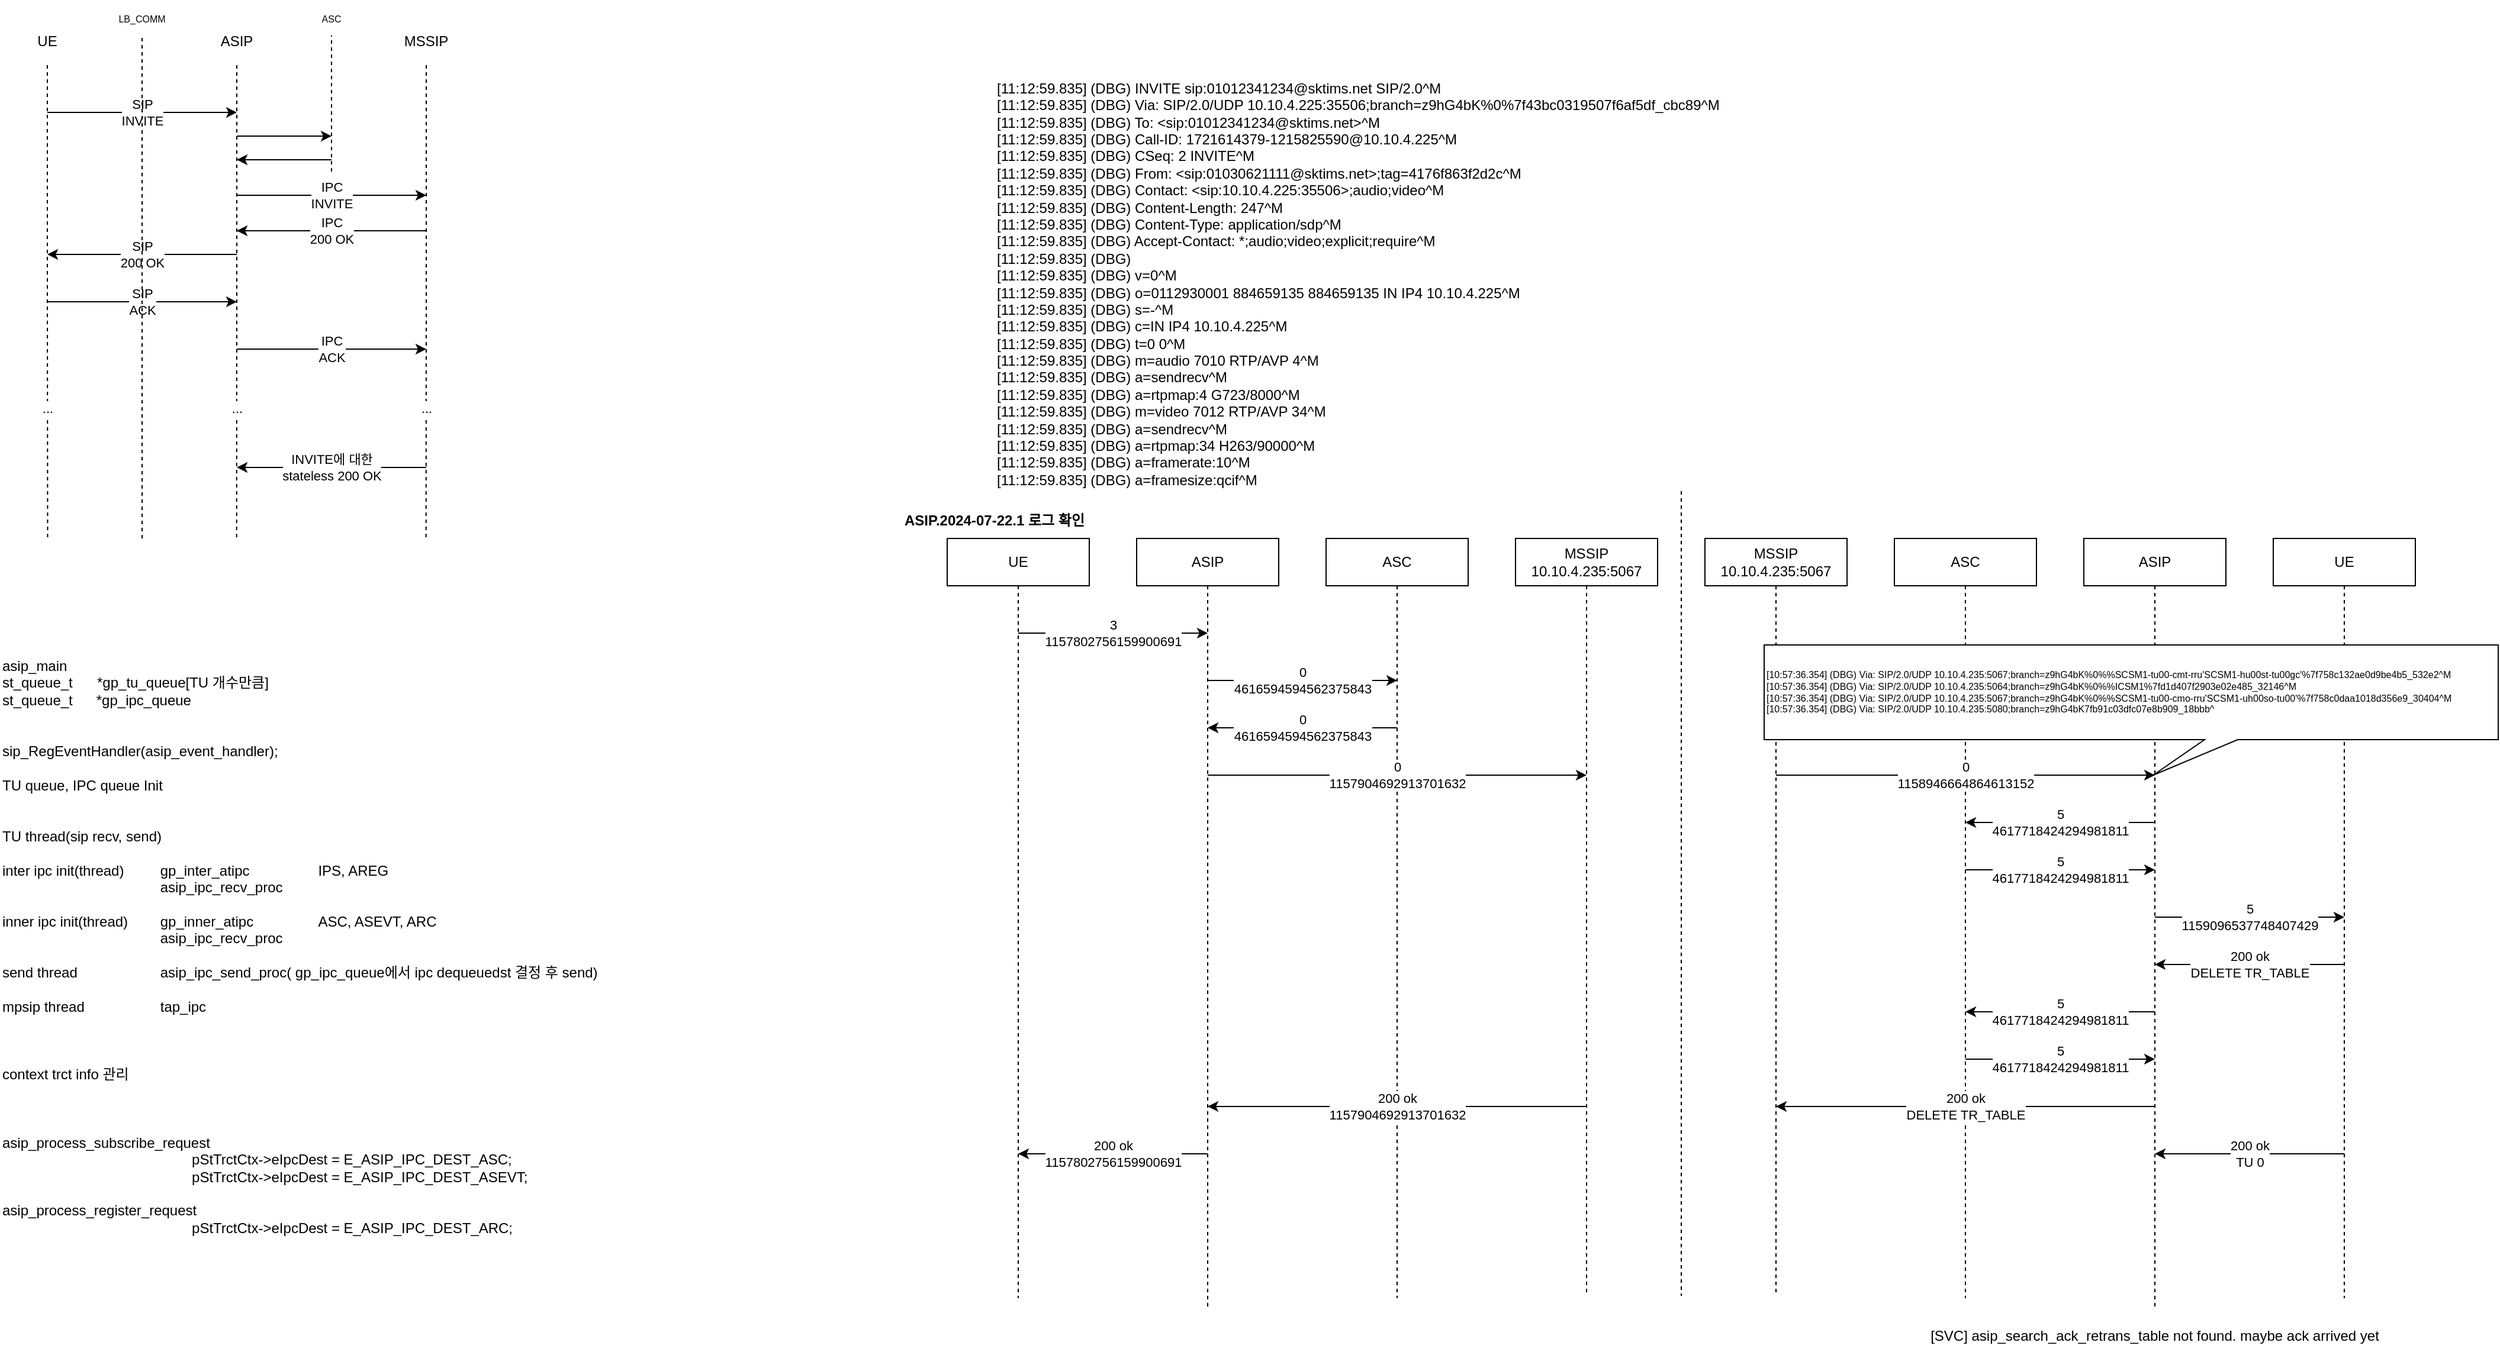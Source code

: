 <mxfile version="24.7.1" type="github">
  <diagram name="페이지-1" id="jERm6EU6h7SOklrPmQn_">
    <mxGraphModel dx="1509" dy="766" grid="1" gridSize="10" guides="1" tooltips="1" connect="1" arrows="1" fold="1" page="1" pageScale="1" pageWidth="827" pageHeight="1169" math="0" shadow="0">
      <root>
        <mxCell id="0" />
        <mxCell id="1" parent="0" />
        <mxCell id="-xxbEEyrpAm4luBftfxG-4" value="..." style="edgeStyle=orthogonalEdgeStyle;rounded=0;orthogonalLoop=1;jettySize=auto;html=1;exitX=0.5;exitY=1;exitDx=0;exitDy=0;dashed=1;endArrow=none;endFill=0;" parent="1" source="-xxbEEyrpAm4luBftfxG-1" edge="1">
          <mxGeometry x="0.451" relative="1" as="geometry">
            <mxPoint x="80.222" y="480" as="targetPoint" />
            <mxPoint as="offset" />
          </mxGeometry>
        </mxCell>
        <mxCell id="-xxbEEyrpAm4luBftfxG-1" value="UE" style="text;html=1;align=center;verticalAlign=middle;whiteSpace=wrap;rounded=0;" parent="1" vertex="1">
          <mxGeometry x="40" y="40" width="80" height="40" as="geometry" />
        </mxCell>
        <mxCell id="-xxbEEyrpAm4luBftfxG-2" value="ASIP" style="text;html=1;align=center;verticalAlign=middle;whiteSpace=wrap;rounded=0;" parent="1" vertex="1">
          <mxGeometry x="200" y="40" width="80" height="40" as="geometry" />
        </mxCell>
        <mxCell id="-xxbEEyrpAm4luBftfxG-3" value="MSSIP" style="text;html=1;align=center;verticalAlign=middle;whiteSpace=wrap;rounded=0;" parent="1" vertex="1">
          <mxGeometry x="360" y="40" width="80" height="40" as="geometry" />
        </mxCell>
        <mxCell id="-xxbEEyrpAm4luBftfxG-5" value="..." style="edgeStyle=orthogonalEdgeStyle;rounded=0;orthogonalLoop=1;jettySize=auto;html=1;exitX=0.5;exitY=1;exitDx=0;exitDy=0;dashed=1;endArrow=none;endFill=0;" parent="1" source="-xxbEEyrpAm4luBftfxG-2" edge="1">
          <mxGeometry x="0.451" relative="1" as="geometry">
            <mxPoint x="239.852" y="480" as="targetPoint" />
            <mxPoint x="239.63" y="80" as="sourcePoint" />
            <mxPoint as="offset" />
          </mxGeometry>
        </mxCell>
        <mxCell id="-xxbEEyrpAm4luBftfxG-6" value="..." style="edgeStyle=orthogonalEdgeStyle;rounded=0;orthogonalLoop=1;jettySize=auto;html=1;exitX=0.5;exitY=1;exitDx=0;exitDy=0;dashed=1;endArrow=none;endFill=0;" parent="1" source="-xxbEEyrpAm4luBftfxG-3" edge="1">
          <mxGeometry x="0.451" relative="1" as="geometry">
            <mxPoint x="399.852" y="480" as="targetPoint" />
            <mxPoint x="399.63" y="80" as="sourcePoint" />
            <mxPoint as="offset" />
          </mxGeometry>
        </mxCell>
        <mxCell id="-xxbEEyrpAm4luBftfxG-7" value="SIP&lt;div&gt;INVITE&lt;/div&gt;" style="endArrow=classic;html=1;rounded=0;" parent="1" edge="1">
          <mxGeometry width="50" height="50" relative="1" as="geometry">
            <mxPoint x="80" y="120" as="sourcePoint" />
            <mxPoint x="240" y="120" as="targetPoint" />
          </mxGeometry>
        </mxCell>
        <mxCell id="-xxbEEyrpAm4luBftfxG-8" value="IPC&lt;div&gt;INVITE&lt;/div&gt;" style="endArrow=classic;html=1;rounded=0;" parent="1" edge="1">
          <mxGeometry width="50" height="50" relative="1" as="geometry">
            <mxPoint x="240" y="190" as="sourcePoint" />
            <mxPoint x="400" y="190" as="targetPoint" />
          </mxGeometry>
        </mxCell>
        <mxCell id="-xxbEEyrpAm4luBftfxG-9" value="IPC&lt;div&gt;200 OK&lt;/div&gt;" style="endArrow=classic;html=1;rounded=0;" parent="1" edge="1">
          <mxGeometry width="50" height="50" relative="1" as="geometry">
            <mxPoint x="400" y="220" as="sourcePoint" />
            <mxPoint x="240" y="220" as="targetPoint" />
          </mxGeometry>
        </mxCell>
        <mxCell id="-xxbEEyrpAm4luBftfxG-10" value="SIP&lt;div&gt;200 OK&lt;/div&gt;" style="endArrow=classic;html=1;rounded=0;" parent="1" edge="1">
          <mxGeometry width="50" height="50" relative="1" as="geometry">
            <mxPoint x="240" y="240" as="sourcePoint" />
            <mxPoint x="80" y="240" as="targetPoint" />
          </mxGeometry>
        </mxCell>
        <mxCell id="-xxbEEyrpAm4luBftfxG-11" value="SIP&lt;div&gt;ACK&lt;/div&gt;" style="endArrow=classic;html=1;rounded=0;" parent="1" edge="1">
          <mxGeometry width="50" height="50" relative="1" as="geometry">
            <mxPoint x="80" y="280" as="sourcePoint" />
            <mxPoint x="240" y="280" as="targetPoint" />
          </mxGeometry>
        </mxCell>
        <mxCell id="-xxbEEyrpAm4luBftfxG-12" value="IPC&lt;br&gt;ACK" style="endArrow=classic;html=1;rounded=0;" parent="1" edge="1">
          <mxGeometry width="50" height="50" relative="1" as="geometry">
            <mxPoint x="240" y="320" as="sourcePoint" />
            <mxPoint x="400" y="320" as="targetPoint" />
            <mxPoint as="offset" />
          </mxGeometry>
        </mxCell>
        <mxCell id="-xxbEEyrpAm4luBftfxG-14" value="INVITE에 대한&lt;br&gt;stateless 200 OK" style="endArrow=classic;html=1;rounded=0;" parent="1" edge="1">
          <mxGeometry width="50" height="50" relative="1" as="geometry">
            <mxPoint x="400" y="420" as="sourcePoint" />
            <mxPoint x="240" y="420" as="targetPoint" />
          </mxGeometry>
        </mxCell>
        <mxCell id="-xxbEEyrpAm4luBftfxG-17" value="" style="endArrow=none;dashed=1;html=1;rounded=0;" parent="1" target="-xxbEEyrpAm4luBftfxG-18" edge="1">
          <mxGeometry width="50" height="50" relative="1" as="geometry">
            <mxPoint x="160" y="480" as="sourcePoint" />
            <mxPoint x="160" y="40" as="targetPoint" />
          </mxGeometry>
        </mxCell>
        <mxCell id="-xxbEEyrpAm4luBftfxG-18" value="&lt;font style=&quot;font-size: 8px;&quot;&gt;LB_COMM&lt;/font&gt;" style="text;html=1;align=center;verticalAlign=middle;whiteSpace=wrap;rounded=0;" parent="1" vertex="1">
          <mxGeometry x="130" y="25" width="60" height="30" as="geometry" />
        </mxCell>
        <mxCell id="-xxbEEyrpAm4luBftfxG-21" value="" style="endArrow=none;dashed=1;html=1;rounded=0;" parent="1" target="-xxbEEyrpAm4luBftfxG-22" edge="1">
          <mxGeometry width="50" height="50" relative="1" as="geometry">
            <mxPoint x="320" y="170" as="sourcePoint" />
            <mxPoint x="320" y="40" as="targetPoint" />
          </mxGeometry>
        </mxCell>
        <mxCell id="-xxbEEyrpAm4luBftfxG-22" value="&lt;font style=&quot;font-size: 8px;&quot;&gt;ASC&lt;/font&gt;" style="text;html=1;align=center;verticalAlign=middle;whiteSpace=wrap;rounded=0;" parent="1" vertex="1">
          <mxGeometry x="290" y="25" width="60" height="30" as="geometry" />
        </mxCell>
        <mxCell id="-xxbEEyrpAm4luBftfxG-23" value="asip_main&lt;div&gt;st_queue_t&amp;nbsp;&lt;span style=&quot;white-space: pre;&quot;&gt;&#x9;&lt;/span&gt;*gp_tu_queue[TU 개수만큼]&lt;/div&gt;&lt;div&gt;st_queue_t&amp;nbsp; &amp;nbsp; &amp;nbsp; *gp_ipc_queue&lt;br&gt;&lt;/div&gt;&lt;div&gt;&lt;br&gt;&lt;/div&gt;&lt;div&gt;&lt;br&gt;&lt;/div&gt;&lt;div&gt;sip_RegEventHandler(asip_event_handler);&lt;/div&gt;&lt;div&gt;&lt;br&gt;&lt;/div&gt;&lt;div&gt;TU queue, IPC queue Init&lt;/div&gt;&lt;div&gt;&lt;br&gt;&lt;/div&gt;&lt;div&gt;&lt;br&gt;&lt;/div&gt;&lt;div&gt;TU thread(sip recv, send)&lt;/div&gt;&lt;div&gt;&lt;br&gt;&lt;/div&gt;&lt;div&gt;inter ipc init(thread)&lt;span style=&quot;white-space: pre;&quot;&gt;&#x9;&lt;/span&gt;&lt;span style=&quot;white-space: pre;&quot;&gt;&#x9;&lt;/span&gt;&lt;span style=&quot;background-color: initial;&quot;&gt;gp_inter_atipc&lt;span style=&quot;white-space: pre;&quot;&gt;&#x9;&lt;/span&gt;&lt;span style=&quot;white-space: pre;&quot;&gt;&#x9;&lt;/span&gt;&lt;span style=&quot;white-space: pre;&quot;&gt;&#x9;&lt;/span&gt;IPS, AREG&lt;/span&gt;&lt;/div&gt;&lt;div&gt;&lt;span style=&quot;white-space: pre;&quot;&gt;&#x9;&lt;/span&gt;&lt;span style=&quot;white-space: pre;&quot;&gt;&#x9;&lt;/span&gt;&lt;span style=&quot;white-space: pre;&quot;&gt;&#x9;&lt;/span&gt;&lt;span style=&quot;white-space: pre;&quot;&gt;&#x9;&lt;/span&gt;&lt;span style=&quot;white-space: pre;&quot;&gt;&#x9;&lt;/span&gt;asip_ipc_recv_proc&lt;br&gt;&lt;/div&gt;&lt;div&gt;&lt;br&gt;&lt;/div&gt;&lt;div&gt;inner ipc init(thread)&lt;span style=&quot;white-space: pre;&quot;&gt;&#x9;&lt;/span&gt;&lt;span style=&quot;background-color: initial;&quot;&gt;gp_inner_atipc&lt;span style=&quot;white-space: pre;&quot;&gt;&lt;span style=&quot;white-space: pre;&quot;&gt;&#x9;&lt;/span&gt;&#x9;&lt;/span&gt;ASC, ASEVT, ARC&lt;/span&gt;&lt;/div&gt;&lt;div&gt;&lt;span style=&quot;background-color: initial;&quot;&gt;&lt;span style=&quot;white-space: pre;&quot;&gt;&#x9;&lt;/span&gt;&lt;span style=&quot;white-space: pre;&quot;&gt;&#x9;&lt;/span&gt;&lt;span style=&quot;white-space: pre;&quot;&gt;&#x9;&lt;/span&gt;&lt;span style=&quot;white-space: pre;&quot;&gt;&#x9;&lt;/span&gt;&lt;span style=&quot;white-space: pre;&quot;&gt;&#x9;&lt;/span&gt;&lt;/span&gt;&lt;span style=&quot;background-color: initial;&quot;&gt;asip_ipc_recv_proc&lt;/span&gt;&lt;/div&gt;&lt;div&gt;&lt;span style=&quot;background-color: initial;&quot;&gt;&lt;br&gt;&lt;/span&gt;&lt;/div&gt;&lt;div&gt;send thread&lt;span style=&quot;white-space: pre;&quot;&gt;&#x9;&lt;/span&gt;&lt;span style=&quot;white-space: pre;&quot;&gt;&#x9;&lt;/span&gt;&lt;span style=&quot;white-space: pre;&quot;&gt;&#x9;&lt;/span&gt;asip_ipc_send_proc( gp_ipc_queue에서 ipc dequeuedst 결정 후 send)&lt;/div&gt;&lt;div&gt;&lt;br&gt;&lt;/div&gt;&lt;div&gt;mpsip thread&lt;span style=&quot;white-space: pre;&quot;&gt;&#x9;&lt;/span&gt;&lt;span style=&quot;white-space: pre;&quot;&gt;&#x9;&lt;/span&gt;&lt;span style=&quot;white-space: pre;&quot;&gt;&#x9;&lt;/span&gt;tap_ipc&lt;/div&gt;&lt;div&gt;&lt;br&gt;&lt;/div&gt;&lt;div&gt;&lt;br&gt;&lt;/div&gt;&lt;div&gt;&lt;br&gt;&lt;/div&gt;&lt;div&gt;&lt;div&gt;context trct info 관리&lt;/div&gt;&lt;div&gt;&lt;br&gt;&lt;/div&gt;&lt;div&gt;&lt;br&gt;&lt;/div&gt;&lt;div&gt;&lt;br&gt;&lt;/div&gt;&lt;div&gt;asip_process_subscribe_request&lt;/div&gt;&lt;div&gt;&lt;span style=&quot;white-space: normal;&quot;&gt;&lt;span style=&quot;white-space:pre&quot;&gt;&#x9;&#x9;&#x9;&#x9;&#x9;&#x9;&lt;/span&gt;pStTrctCtx-&amp;gt;eIpcDest = E_ASIP_IPC_DEST_ASC;&lt;/span&gt;&lt;/div&gt;&lt;div&gt;&lt;span style=&quot;white-space: normal;&quot;&gt;&lt;span style=&quot;white-space:pre&quot;&gt;&#x9;&#x9;&#x9;&#x9;&#x9;&#x9;&lt;/span&gt;pStTrctCtx-&amp;gt;eIpcDest = E_ASIP_IPC_DEST_ASEVT;&lt;/span&gt;&lt;/div&gt;&lt;div&gt;&lt;br&gt;&lt;/div&gt;&lt;div&gt;asip_process_register_request&lt;/div&gt;&lt;div&gt;&lt;span style=&quot;white-space: normal;&quot;&gt;&lt;span style=&quot;white-space:pre&quot;&gt;&#x9;&#x9;&#x9;&#x9;&#x9;&#x9;&lt;/span&gt;pStTrctCtx-&amp;gt;eIpcDest = E_ASIP_IPC_DEST_ARC;&lt;/span&gt;&lt;/div&gt;&lt;/div&gt;" style="text;html=1;align=left;verticalAlign=middle;whiteSpace=wrap;rounded=0;" parent="1" vertex="1">
          <mxGeometry x="40" y="580" width="740" height="490" as="geometry" />
        </mxCell>
        <mxCell id="natQGp7i5dKwuM6wu0ns-1" value="" style="endArrow=classic;html=1;rounded=0;" parent="1" edge="1">
          <mxGeometry width="50" height="50" relative="1" as="geometry">
            <mxPoint x="240" y="140" as="sourcePoint" />
            <mxPoint x="320" y="140" as="targetPoint" />
          </mxGeometry>
        </mxCell>
        <mxCell id="natQGp7i5dKwuM6wu0ns-2" value="" style="endArrow=classic;html=1;rounded=0;" parent="1" edge="1">
          <mxGeometry width="50" height="50" relative="1" as="geometry">
            <mxPoint x="320" y="160" as="sourcePoint" />
            <mxPoint x="240" y="160" as="targetPoint" />
          </mxGeometry>
        </mxCell>
        <mxCell id="nXgctBBMgCLwkk0S1Rwe-1" value="&lt;div&gt;[11:12:59.835] (DBG) INVITE sip:01012341234@sktims.net SIP/2.0^M&lt;/div&gt;&lt;div&gt;[11:12:59.835] (DBG) Via: SIP/2.0/UDP 10.10.4.225:35506;branch=z9hG4bK%0%7f43bc0319507f6af5df_cbc89^M&lt;/div&gt;&lt;div&gt;[11:12:59.835] (DBG) To: &amp;lt;sip:01012341234@sktims.net&amp;gt;^M&lt;/div&gt;&lt;div&gt;[11:12:59.835] (DBG) Call-ID: 1721614379-1215825590@10.10.4.225^M&lt;/div&gt;&lt;div&gt;[11:12:59.835] (DBG) CSeq: 2 INVITE^M&lt;/div&gt;&lt;div&gt;[11:12:59.835] (DBG) From: &amp;lt;sip:01030621111@sktims.net&amp;gt;;tag=4176f863f2d2c^M&lt;/div&gt;&lt;div&gt;[11:12:59.835] (DBG) Contact: &amp;lt;sip:10.10.4.225:35506&amp;gt;;audio;video^M&lt;/div&gt;&lt;div&gt;[11:12:59.835] (DBG) Content-Length: 247^M&lt;/div&gt;&lt;div&gt;[11:12:59.835] (DBG) Content-Type: application/sdp^M&lt;/div&gt;&lt;div&gt;[11:12:59.835] (DBG) Accept-Contact: *;audio;video;explicit;require^M&lt;/div&gt;&lt;div&gt;[11:12:59.835] (DBG)&lt;/div&gt;&lt;div&gt;[11:12:59.835] (DBG) v=0^M&lt;/div&gt;&lt;div&gt;[11:12:59.835] (DBG) o=0112930001 884659135 884659135 IN IP4 10.10.4.225^M&lt;/div&gt;&lt;div&gt;[11:12:59.835] (DBG) s=-^M&lt;/div&gt;&lt;div&gt;[11:12:59.835] (DBG) c=IN IP4 10.10.4.225^M&lt;/div&gt;&lt;div&gt;[11:12:59.835] (DBG) t=0 0^M&lt;/div&gt;&lt;div&gt;[11:12:59.835] (DBG) m=audio 7010 RTP/AVP 4^M&lt;/div&gt;&lt;div&gt;[11:12:59.835] (DBG) a=sendrecv^M&lt;/div&gt;&lt;div&gt;[11:12:59.835] (DBG) a=rtpmap:4 G723/8000^M&lt;/div&gt;&lt;div&gt;[11:12:59.835] (DBG) m=video 7012 RTP/AVP 34^M&lt;/div&gt;&lt;div&gt;[11:12:59.835] (DBG) a=sendrecv^M&lt;/div&gt;&lt;div&gt;[11:12:59.835] (DBG) a=rtpmap:34 H263/90000^M&lt;/div&gt;&lt;div&gt;[11:12:59.835] (DBG) a=framerate:10^M&lt;/div&gt;&lt;div&gt;[11:12:59.835] (DBG) a=framesize:qcif^M&lt;/div&gt;" style="text;html=1;align=left;verticalAlign=middle;whiteSpace=wrap;rounded=0;" parent="1" vertex="1">
          <mxGeometry x="880" y="80" width="630" height="370" as="geometry" />
        </mxCell>
        <mxCell id="nXgctBBMgCLwkk0S1Rwe-5" style="edgeStyle=orthogonalEdgeStyle;rounded=0;orthogonalLoop=1;jettySize=auto;html=1;exitX=0.5;exitY=1;exitDx=0;exitDy=0;dashed=1;endArrow=none;endFill=0;" parent="1" source="nXgctBBMgCLwkk0S1Rwe-3" edge="1">
          <mxGeometry relative="1" as="geometry">
            <mxPoint x="2020" y="1122" as="targetPoint" />
          </mxGeometry>
        </mxCell>
        <mxCell id="nXgctBBMgCLwkk0S1Rwe-3" value="UE" style="rounded=0;whiteSpace=wrap;html=1;" parent="1" vertex="1">
          <mxGeometry x="1960" y="480" width="120" height="40" as="geometry" />
        </mxCell>
        <mxCell id="nXgctBBMgCLwkk0S1Rwe-4" value="ASIP" style="rounded=0;whiteSpace=wrap;html=1;" parent="1" vertex="1">
          <mxGeometry x="1000" y="480" width="120" height="40" as="geometry" />
        </mxCell>
        <mxCell id="nXgctBBMgCLwkk0S1Rwe-6" style="edgeStyle=orthogonalEdgeStyle;rounded=0;orthogonalLoop=1;jettySize=auto;html=1;exitX=0.5;exitY=1;exitDx=0;exitDy=0;dashed=1;endArrow=none;endFill=0;" parent="1" source="nXgctBBMgCLwkk0S1Rwe-4" edge="1">
          <mxGeometry relative="1" as="geometry">
            <mxPoint x="1060" y="1130" as="targetPoint" />
            <mxPoint x="1039.6" y="520" as="sourcePoint" />
          </mxGeometry>
        </mxCell>
        <mxCell id="nXgctBBMgCLwkk0S1Rwe-7" value="ASC" style="rounded=0;whiteSpace=wrap;html=1;" parent="1" vertex="1">
          <mxGeometry x="1160" y="480" width="120" height="40" as="geometry" />
        </mxCell>
        <mxCell id="nXgctBBMgCLwkk0S1Rwe-8" style="edgeStyle=orthogonalEdgeStyle;rounded=0;orthogonalLoop=1;jettySize=auto;html=1;exitX=0.5;exitY=1;exitDx=0;exitDy=0;dashed=1;endArrow=none;endFill=0;" parent="1" source="nXgctBBMgCLwkk0S1Rwe-7" edge="1">
          <mxGeometry relative="1" as="geometry">
            <mxPoint x="1220" y="1122" as="targetPoint" />
            <mxPoint x="1199.6" y="520" as="sourcePoint" />
          </mxGeometry>
        </mxCell>
        <mxCell id="nXgctBBMgCLwkk0S1Rwe-9" value="MSSIP&lt;div&gt;10.10.4.235:5067&lt;/div&gt;" style="rounded=0;whiteSpace=wrap;html=1;" parent="1" vertex="1">
          <mxGeometry x="1320" y="480" width="120" height="40" as="geometry" />
        </mxCell>
        <mxCell id="nXgctBBMgCLwkk0S1Rwe-10" style="edgeStyle=orthogonalEdgeStyle;rounded=0;orthogonalLoop=1;jettySize=auto;html=1;exitX=0.5;exitY=1;exitDx=0;exitDy=0;dashed=1;endArrow=none;endFill=0;" parent="1" source="nXgctBBMgCLwkk0S1Rwe-9" edge="1">
          <mxGeometry relative="1" as="geometry">
            <mxPoint x="1380" y="1120" as="targetPoint" />
            <mxPoint x="1390.1" y="550" as="sourcePoint" />
            <Array as="points">
              <mxPoint x="1380" y="1120" />
            </Array>
          </mxGeometry>
        </mxCell>
        <mxCell id="nXgctBBMgCLwkk0S1Rwe-18" value="&lt;div&gt;3&lt;/div&gt;&lt;div&gt;1157802756159900691&lt;br&gt;&lt;/div&gt;" style="endArrow=classic;html=1;rounded=0;" parent="1" edge="1">
          <mxGeometry width="50" height="50" relative="1" as="geometry">
            <mxPoint x="900" y="560" as="sourcePoint" />
            <mxPoint x="1060" y="560" as="targetPoint" />
            <mxPoint as="offset" />
          </mxGeometry>
        </mxCell>
        <mxCell id="nXgctBBMgCLwkk0S1Rwe-19" value="&lt;div&gt;0&lt;/div&gt;&lt;div&gt;4616594594562375843&lt;br&gt;&lt;/div&gt;" style="endArrow=classic;html=1;rounded=0;" parent="1" edge="1">
          <mxGeometry width="50" height="50" relative="1" as="geometry">
            <mxPoint x="1060" y="600" as="sourcePoint" />
            <mxPoint x="1220" y="600" as="targetPoint" />
            <mxPoint as="offset" />
          </mxGeometry>
        </mxCell>
        <mxCell id="nXgctBBMgCLwkk0S1Rwe-20" value="&lt;div&gt;0&lt;/div&gt;&lt;div&gt;1157904692913701632&lt;br&gt;&lt;/div&gt;" style="endArrow=classic;html=1;rounded=0;" parent="1" edge="1">
          <mxGeometry width="50" height="50" relative="1" as="geometry">
            <mxPoint x="1060" y="680" as="sourcePoint" />
            <mxPoint x="1380" y="680" as="targetPoint" />
            <mxPoint as="offset" />
          </mxGeometry>
        </mxCell>
        <mxCell id="nXgctBBMgCLwkk0S1Rwe-21" value="0&lt;div&gt;4616594594562375843&lt;div&gt;&lt;/div&gt;&lt;/div&gt;" style="endArrow=classic;html=1;rounded=0;" parent="1" edge="1">
          <mxGeometry width="50" height="50" relative="1" as="geometry">
            <mxPoint x="1220" y="640" as="sourcePoint" />
            <mxPoint x="1060" y="640" as="targetPoint" />
          </mxGeometry>
        </mxCell>
        <mxCell id="nXgctBBMgCLwkk0S1Rwe-22" value="ASIP" style="rounded=0;whiteSpace=wrap;html=1;" parent="1" vertex="1">
          <mxGeometry x="1800" y="480" width="120" height="40" as="geometry" />
        </mxCell>
        <mxCell id="nXgctBBMgCLwkk0S1Rwe-23" style="edgeStyle=orthogonalEdgeStyle;rounded=0;orthogonalLoop=1;jettySize=auto;html=1;exitX=0.5;exitY=1;exitDx=0;exitDy=0;dashed=1;endArrow=none;endFill=0;" parent="1" source="nXgctBBMgCLwkk0S1Rwe-22" edge="1">
          <mxGeometry relative="1" as="geometry">
            <mxPoint x="1860" y="1130" as="targetPoint" />
            <mxPoint x="1839.6" y="520" as="sourcePoint" />
          </mxGeometry>
        </mxCell>
        <mxCell id="nXgctBBMgCLwkk0S1Rwe-24" value="ASC" style="rounded=0;whiteSpace=wrap;html=1;" parent="1" vertex="1">
          <mxGeometry x="1640" y="480" width="120" height="40" as="geometry" />
        </mxCell>
        <mxCell id="nXgctBBMgCLwkk0S1Rwe-25" style="edgeStyle=orthogonalEdgeStyle;rounded=0;orthogonalLoop=1;jettySize=auto;html=1;exitX=0.5;exitY=1;exitDx=0;exitDy=0;dashed=1;endArrow=none;endFill=0;" parent="1" source="nXgctBBMgCLwkk0S1Rwe-24" edge="1">
          <mxGeometry relative="1" as="geometry">
            <mxPoint x="1700" y="1122" as="targetPoint" />
            <mxPoint x="1679.6" y="520" as="sourcePoint" />
          </mxGeometry>
        </mxCell>
        <mxCell id="nXgctBBMgCLwkk0S1Rwe-26" style="edgeStyle=orthogonalEdgeStyle;rounded=0;orthogonalLoop=1;jettySize=auto;html=1;exitX=0.5;exitY=1;exitDx=0;exitDy=0;dashed=1;endArrow=none;endFill=0;" parent="1" edge="1">
          <mxGeometry relative="1" as="geometry">
            <mxPoint x="1460" y="1120" as="targetPoint" />
            <mxPoint x="1460" y="440" as="sourcePoint" />
          </mxGeometry>
        </mxCell>
        <mxCell id="nXgctBBMgCLwkk0S1Rwe-28" value="MSSIP&lt;div&gt;10.10.4.235:5067&lt;/div&gt;" style="rounded=0;whiteSpace=wrap;html=1;" parent="1" vertex="1">
          <mxGeometry x="1480" y="480" width="120" height="40" as="geometry" />
        </mxCell>
        <mxCell id="nXgctBBMgCLwkk0S1Rwe-29" style="edgeStyle=orthogonalEdgeStyle;rounded=0;orthogonalLoop=1;jettySize=auto;html=1;exitX=0.5;exitY=1;exitDx=0;exitDy=0;dashed=1;endArrow=none;endFill=0;" parent="1" source="nXgctBBMgCLwkk0S1Rwe-28" edge="1">
          <mxGeometry relative="1" as="geometry">
            <mxPoint x="1540" y="1120" as="targetPoint" />
            <mxPoint x="1550.1" y="550" as="sourcePoint" />
            <Array as="points">
              <mxPoint x="1540" y="1120" />
            </Array>
          </mxGeometry>
        </mxCell>
        <mxCell id="nXgctBBMgCLwkk0S1Rwe-30" value="&lt;b&gt;ASIP.2024-07-22.1 로그 확인&lt;/b&gt;" style="text;html=1;align=center;verticalAlign=middle;whiteSpace=wrap;rounded=0;" parent="1" vertex="1">
          <mxGeometry x="780" y="450" width="200" height="30" as="geometry" />
        </mxCell>
        <mxCell id="P3EQmQ5qaM-dI9_BUcCY-7" style="edgeStyle=orthogonalEdgeStyle;rounded=0;orthogonalLoop=1;jettySize=auto;html=1;exitX=0.5;exitY=1;exitDx=0;exitDy=0;dashed=1;endArrow=none;endFill=0;" edge="1" parent="1" source="P3EQmQ5qaM-dI9_BUcCY-8">
          <mxGeometry relative="1" as="geometry">
            <mxPoint x="900" y="1122" as="targetPoint" />
          </mxGeometry>
        </mxCell>
        <mxCell id="P3EQmQ5qaM-dI9_BUcCY-8" value="UE" style="rounded=0;whiteSpace=wrap;html=1;" vertex="1" parent="1">
          <mxGeometry x="840" y="480" width="120" height="40" as="geometry" />
        </mxCell>
        <mxCell id="P3EQmQ5qaM-dI9_BUcCY-10" value="&lt;div&gt;5&lt;/div&gt;&lt;div&gt;4617718424294981811&lt;br&gt;&lt;/div&gt;" style="endArrow=classic;html=1;rounded=0;" edge="1" parent="1">
          <mxGeometry width="50" height="50" relative="1" as="geometry">
            <mxPoint x="1860" y="720" as="sourcePoint" />
            <mxPoint x="1700" y="720" as="targetPoint" />
            <mxPoint as="offset" />
          </mxGeometry>
        </mxCell>
        <mxCell id="P3EQmQ5qaM-dI9_BUcCY-11" value="5&lt;div&gt;1159096537748407429&lt;br&gt;&lt;/div&gt;" style="endArrow=classic;html=1;rounded=0;" edge="1" parent="1">
          <mxGeometry width="50" height="50" relative="1" as="geometry">
            <mxPoint x="1860" y="800" as="sourcePoint" />
            <mxPoint x="2020" y="800" as="targetPoint" />
            <mxPoint as="offset" />
          </mxGeometry>
        </mxCell>
        <mxCell id="P3EQmQ5qaM-dI9_BUcCY-12" value="0&lt;div&gt;1158946664864613152&lt;/div&gt;" style="endArrow=classic;html=1;rounded=0;" edge="1" parent="1">
          <mxGeometry width="50" height="50" relative="1" as="geometry">
            <mxPoint x="1540" y="680" as="sourcePoint" />
            <mxPoint x="1860" y="680" as="targetPoint" />
          </mxGeometry>
        </mxCell>
        <mxCell id="P3EQmQ5qaM-dI9_BUcCY-13" value="&lt;div&gt;200 ok&lt;/div&gt;&lt;div&gt;1157904692913701632&lt;br&gt;&lt;/div&gt;" style="endArrow=classic;html=1;rounded=0;" edge="1" parent="1">
          <mxGeometry width="50" height="50" relative="1" as="geometry">
            <mxPoint x="1380" y="960" as="sourcePoint" />
            <mxPoint x="1060" y="960" as="targetPoint" />
            <mxPoint as="offset" />
          </mxGeometry>
        </mxCell>
        <mxCell id="P3EQmQ5qaM-dI9_BUcCY-14" value="&lt;div&gt;5&lt;/div&gt;&lt;div&gt;4617718424294981811&lt;br&gt;&lt;/div&gt;" style="endArrow=classic;html=1;rounded=0;" edge="1" parent="1">
          <mxGeometry width="50" height="50" relative="1" as="geometry">
            <mxPoint x="1700" y="760" as="sourcePoint" />
            <mxPoint x="1860" y="760" as="targetPoint" />
            <mxPoint as="offset" />
          </mxGeometry>
        </mxCell>
        <mxCell id="P3EQmQ5qaM-dI9_BUcCY-15" value="200 ok&lt;div&gt;DELETE TR_TABLE&lt;br&gt;&lt;/div&gt;" style="endArrow=classic;html=1;rounded=0;" edge="1" parent="1">
          <mxGeometry width="50" height="50" relative="1" as="geometry">
            <mxPoint x="2020" y="840" as="sourcePoint" />
            <mxPoint x="1860" y="840" as="targetPoint" />
          </mxGeometry>
        </mxCell>
        <mxCell id="P3EQmQ5qaM-dI9_BUcCY-16" value="200 ok&lt;div&gt;DELETE TR_TABLE&lt;br&gt;&lt;/div&gt;" style="endArrow=classic;html=1;rounded=0;" edge="1" parent="1">
          <mxGeometry width="50" height="50" relative="1" as="geometry">
            <mxPoint x="1860" y="960" as="sourcePoint" />
            <mxPoint x="1540" y="960" as="targetPoint" />
            <mxPoint as="offset" />
          </mxGeometry>
        </mxCell>
        <mxCell id="P3EQmQ5qaM-dI9_BUcCY-19" value="&lt;div&gt;5&lt;/div&gt;&lt;div&gt;4617718424294981811&lt;br&gt;&lt;/div&gt;" style="endArrow=classic;html=1;rounded=0;" edge="1" parent="1">
          <mxGeometry width="50" height="50" relative="1" as="geometry">
            <mxPoint x="1860" y="880" as="sourcePoint" />
            <mxPoint x="1700" y="880" as="targetPoint" />
            <mxPoint as="offset" />
          </mxGeometry>
        </mxCell>
        <mxCell id="P3EQmQ5qaM-dI9_BUcCY-20" value="&lt;div&gt;5&lt;/div&gt;&lt;div&gt;4617718424294981811&lt;br&gt;&lt;/div&gt;" style="endArrow=classic;html=1;rounded=0;" edge="1" parent="1">
          <mxGeometry width="50" height="50" relative="1" as="geometry">
            <mxPoint x="1700" y="920" as="sourcePoint" />
            <mxPoint x="1860" y="920" as="targetPoint" />
            <mxPoint as="offset" />
          </mxGeometry>
        </mxCell>
        <mxCell id="P3EQmQ5qaM-dI9_BUcCY-21" value="&lt;div&gt;200 ok&lt;/div&gt;&lt;div&gt;1157802756159900691&lt;br&gt;&lt;/div&gt;" style="endArrow=classic;html=1;rounded=0;" edge="1" parent="1">
          <mxGeometry width="50" height="50" relative="1" as="geometry">
            <mxPoint x="1060" y="1000" as="sourcePoint" />
            <mxPoint x="900" y="1000" as="targetPoint" />
            <mxPoint as="offset" />
          </mxGeometry>
        </mxCell>
        <mxCell id="P3EQmQ5qaM-dI9_BUcCY-22" value="200 ok&lt;div&gt;TU 0&lt;/div&gt;" style="endArrow=classic;html=1;rounded=0;" edge="1" parent="1">
          <mxGeometry width="50" height="50" relative="1" as="geometry">
            <mxPoint x="2020" y="1000" as="sourcePoint" />
            <mxPoint x="1860" y="1000" as="targetPoint" />
          </mxGeometry>
        </mxCell>
        <mxCell id="P3EQmQ5qaM-dI9_BUcCY-24" value="&lt;div style=&quot;font-size: 8px;&quot;&gt;&lt;font style=&quot;font-size: 8px;&quot;&gt;[10:57:36.354] (DBG) Via: SIP/2.0/UDP 10.10.4.235:5067;branch=z9hG4bK%0%%SCSM1-tu00-cmt-rru&#39;SCSM1-hu00st-tu00gc&#39;%7f758c132ae0d9be4b5_532e2^M&lt;/font&gt;&lt;/div&gt;&lt;div style=&quot;font-size: 8px;&quot;&gt;&lt;font style=&quot;font-size: 8px;&quot;&gt;[10:57:36.354] (DBG) Via: SIP/2.0/UDP 10.10.4.235:5064;branch=z9hG4bK%0%%ICSM1%7fd1d407f2903e02e485_32146^M&lt;/font&gt;&lt;/div&gt;&lt;div style=&quot;font-size: 8px;&quot;&gt;&lt;font style=&quot;font-size: 8px;&quot;&gt;[10:57:36.354] (DBG) Via: SIP/2.0/UDP 10.10.4.235:5067;branch=z9hG4bK%0%%SCSM1-tu00-cmo-rru&#39;SCSM1-uh00so-tu00&#39;%7f758c0daa1018d356e9_30404^M&lt;/font&gt;&lt;/div&gt;&lt;div style=&quot;font-size: 8px;&quot;&gt;&lt;font style=&quot;font-size: 8px;&quot;&gt;[10:57:36.354] (DBG) Via: SIP/2.0/UDP 10.10.4.235:5080;branch=z9hG4bK7fb91c03dfc07e8b909_18bbb^&lt;/font&gt;&lt;/div&gt;" style="shape=callout;whiteSpace=wrap;html=1;perimeter=calloutPerimeter;base=28;size=30;position=0.6;position2=0.53;align=left;" vertex="1" parent="1">
          <mxGeometry x="1530" y="570" width="620" height="110" as="geometry" />
        </mxCell>
        <mxCell id="P3EQmQ5qaM-dI9_BUcCY-26" value="[SVC] asip_search_ack_retrans_table not found.&amp;nbsp;maybe ack arrived yet" style="text;html=1;align=center;verticalAlign=middle;whiteSpace=wrap;rounded=0;" vertex="1" parent="1">
          <mxGeometry x="1665" y="1139" width="390" height="30" as="geometry" />
        </mxCell>
      </root>
    </mxGraphModel>
  </diagram>
</mxfile>

